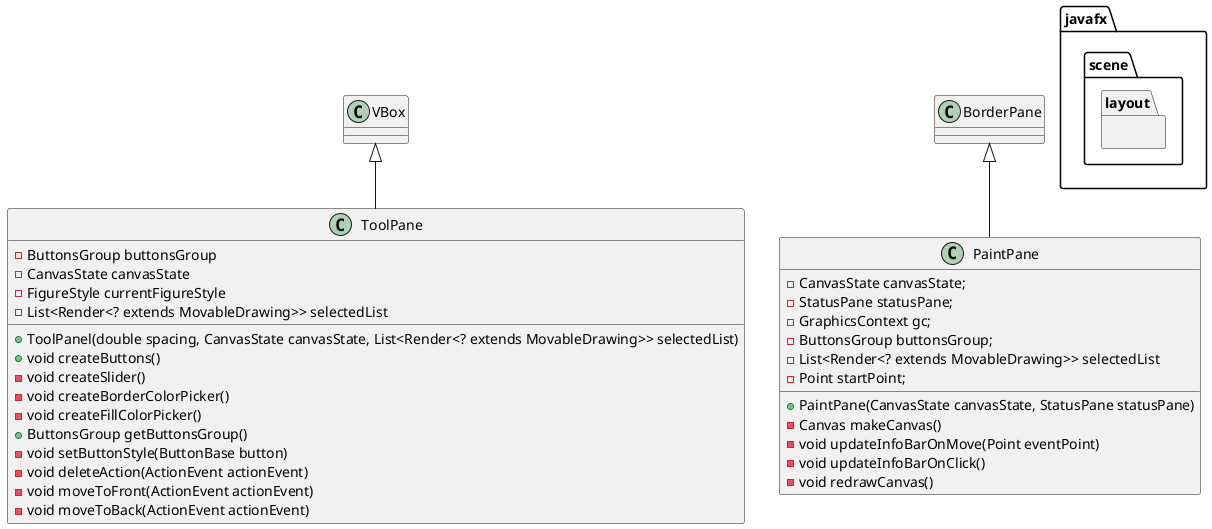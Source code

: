 @startuml
'https://plantuml.com/sequence-diagram

class ToolPane {

    - ButtonsGroup buttonsGroup
    - CanvasState canvasState
    - FigureStyle currentFigureStyle
    - List<Render<? extends MovableDrawing>> selectedList

    + ToolPanel(double spacing, CanvasState canvasState, List<Render<? extends MovableDrawing>> selectedList)
    + void createButtons()
    - void createSlider()
    - void createBorderColorPicker()
    - void createFillColorPicker()
    + ButtonsGroup getButtonsGroup()
    - void setButtonStyle(ButtonBase button)
    - void deleteAction(ActionEvent actionEvent)
    - void moveToFront(ActionEvent actionEvent)
    - void moveToBack(ActionEvent actionEvent)
}

class PaintPane {
    -CanvasState canvasState;
    - StatusPane statusPane;
    - GraphicsContext gc;
    - ButtonsGroup buttonsGroup;
    - List<Render<? extends MovableDrawing>> selectedList
    - Point startPoint;
    + PaintPane(CanvasState canvasState, StatusPane statusPane)
    - Canvas makeCanvas()
    - void updateInfoBarOnMove(Point eventPoint)
    - void updateInfoBarOnClick()
    - void redrawCanvas()
}

package javafx.scene.layout {
    .BorderPane <|-- PaintPane
    .VBox <|-- ToolPane
}
@enduml
